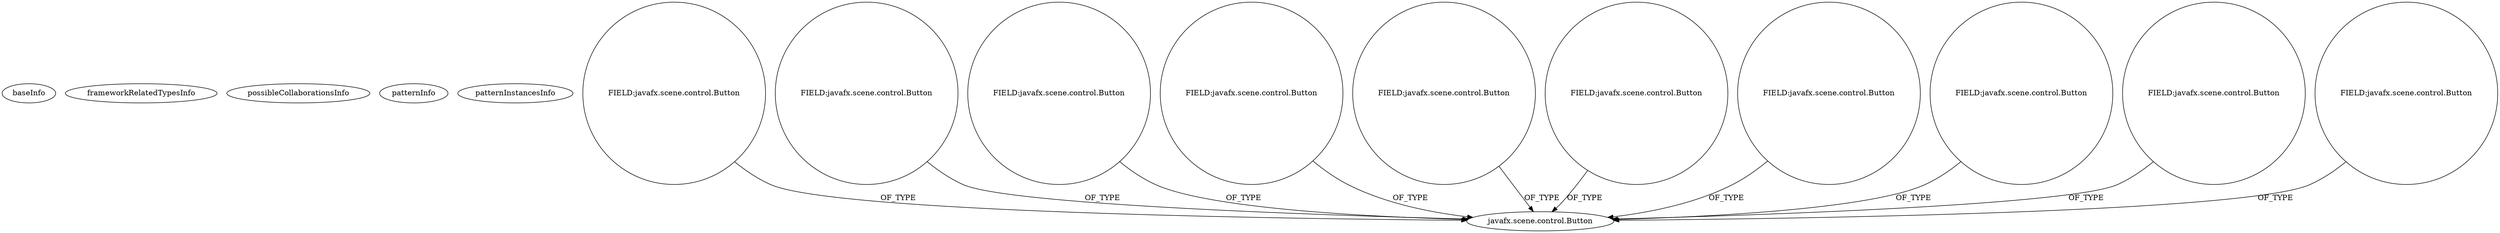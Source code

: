 digraph {
baseInfo[graphId=300,category="pattern",isAnonymous=false,possibleRelation=false]
frameworkRelatedTypesInfo[]
possibleCollaborationsInfo[]
patternInfo[frequency=9.0,patternRootClient=null]
patternInstancesInfo[0="hock323-eventManager~/hock323-eventManager/EventManager-master/src/eventManager/controller/pokerTournament/TournamentController.java~TournamentController~3009",1="weltensturm-milca~/weltensturm-milca/milca-master/src/milca/GUI.java~GUI~4747",2="candybibby-Snake~/candybibby-Snake/Snake-master/src/graphicsJavaFX/Controller.java~Controller~2239",3="weltensturm-milca~/weltensturm-milca/milca-master/src/milca/GUIController.java~GUIController~4745",4="iloop-kiosk-KIOSK-Project~/iloop-kiosk-KIOSK-Project/KIOSK-Project-master/src/oit/iloop/kiosk/kiosk_examination/ExaminationMainController.java~ExaminationMainController~3122",5="dony1990-ProsDesktop~/dony1990-ProsDesktop/ProsDesktop-master/src/nicon/NiconDesktop/guifx/NiconNavigator/NavegadorController.java~NavegadorController~2563",6="walker-clint-AIProj3~/walker-clint-AIProj3/AIProj3-master/src/application/GameBoardController.java~GameBoardController~4712",7="Dahwar-Calculator~/Dahwar-Calculator/Calculator-master/src/fr/alsace/lacroix/calculator/SampleController.java~SampleController~308",8="RomeoGolf-BC~/RomeoGolf-BC/BC-master/src/romeogolf/bc/MainController.java~MainController~1142"]
5[label="javafx.scene.control.Button",vertexType="FRAMEWORK_CLASS_TYPE",isFrameworkType=false]
48[label="FIELD:javafx.scene.control.Button",vertexType="FIELD_DECLARATION",isFrameworkType=false,shape=circle]
32[label="FIELD:javafx.scene.control.Button",vertexType="FIELD_DECLARATION",isFrameworkType=false,shape=circle]
38[label="FIELD:javafx.scene.control.Button",vertexType="FIELD_DECLARATION",isFrameworkType=false,shape=circle]
42[label="FIELD:javafx.scene.control.Button",vertexType="FIELD_DECLARATION",isFrameworkType=false,shape=circle]
52[label="FIELD:javafx.scene.control.Button",vertexType="FIELD_DECLARATION",isFrameworkType=false,shape=circle]
10[label="FIELD:javafx.scene.control.Button",vertexType="FIELD_DECLARATION",isFrameworkType=false,shape=circle]
8[label="FIELD:javafx.scene.control.Button",vertexType="FIELD_DECLARATION",isFrameworkType=false,shape=circle]
16[label="FIELD:javafx.scene.control.Button",vertexType="FIELD_DECLARATION",isFrameworkType=false,shape=circle]
50[label="FIELD:javafx.scene.control.Button",vertexType="FIELD_DECLARATION",isFrameworkType=false,shape=circle]
4[label="FIELD:javafx.scene.control.Button",vertexType="FIELD_DECLARATION",isFrameworkType=false,shape=circle]
38->5[label="OF_TYPE"]
50->5[label="OF_TYPE"]
16->5[label="OF_TYPE"]
52->5[label="OF_TYPE"]
8->5[label="OF_TYPE"]
48->5[label="OF_TYPE"]
32->5[label="OF_TYPE"]
42->5[label="OF_TYPE"]
10->5[label="OF_TYPE"]
4->5[label="OF_TYPE"]
}
